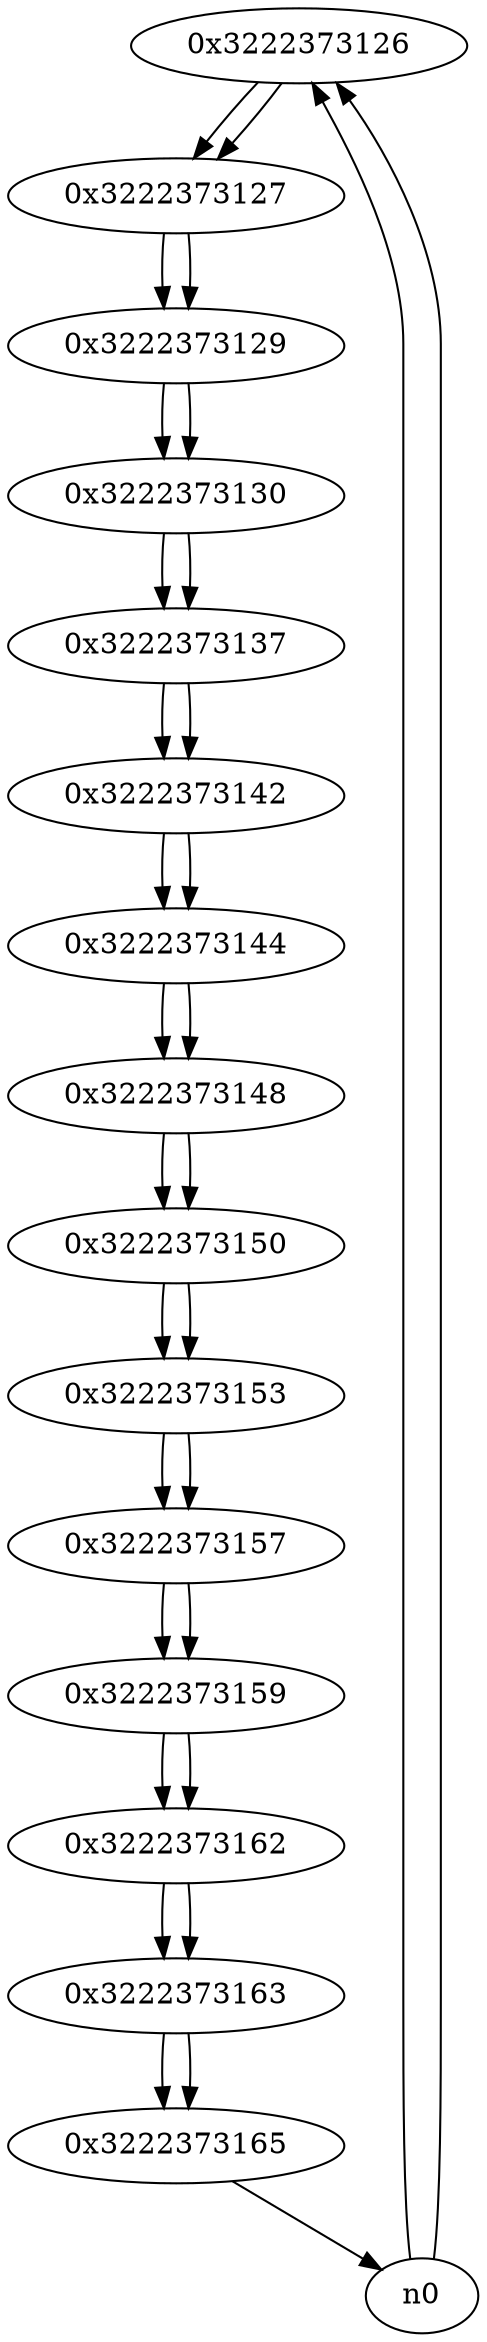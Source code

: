 digraph G{
/* nodes */
  n1 [label="0x3222373126"]
  n2 [label="0x3222373127"]
  n3 [label="0x3222373129"]
  n4 [label="0x3222373130"]
  n5 [label="0x3222373137"]
  n6 [label="0x3222373142"]
  n7 [label="0x3222373144"]
  n8 [label="0x3222373148"]
  n9 [label="0x3222373150"]
  n10 [label="0x3222373153"]
  n11 [label="0x3222373157"]
  n12 [label="0x3222373159"]
  n13 [label="0x3222373162"]
  n14 [label="0x3222373163"]
  n15 [label="0x3222373165"]
/* edges */
n1 -> n2;
n0 -> n1;
n0 -> n1;
n2 -> n3;
n1 -> n2;
n3 -> n4;
n2 -> n3;
n4 -> n5;
n3 -> n4;
n5 -> n6;
n4 -> n5;
n6 -> n7;
n5 -> n6;
n7 -> n8;
n6 -> n7;
n8 -> n9;
n7 -> n8;
n9 -> n10;
n8 -> n9;
n10 -> n11;
n9 -> n10;
n11 -> n12;
n10 -> n11;
n12 -> n13;
n11 -> n12;
n13 -> n14;
n12 -> n13;
n14 -> n15;
n13 -> n14;
n15 -> n0;
n14 -> n15;
}
